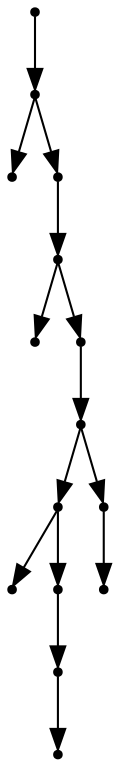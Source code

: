 digraph {
  14 [shape=point];
  13 [shape=point];
  0 [shape=point];
  12 [shape=point];
  11 [shape=point];
  1 [shape=point];
  10 [shape=point];
  9 [shape=point];
  6 [shape=point];
  2 [shape=point];
  5 [shape=point];
  4 [shape=point];
  3 [shape=point];
  8 [shape=point];
  7 [shape=point];
14 -> 13;
13 -> 0;
13 -> 12;
12 -> 11;
11 -> 1;
11 -> 10;
10 -> 9;
9 -> 6;
6 -> 2;
6 -> 5;
5 -> 4;
4 -> 3;
9 -> 8;
8 -> 7;
}
